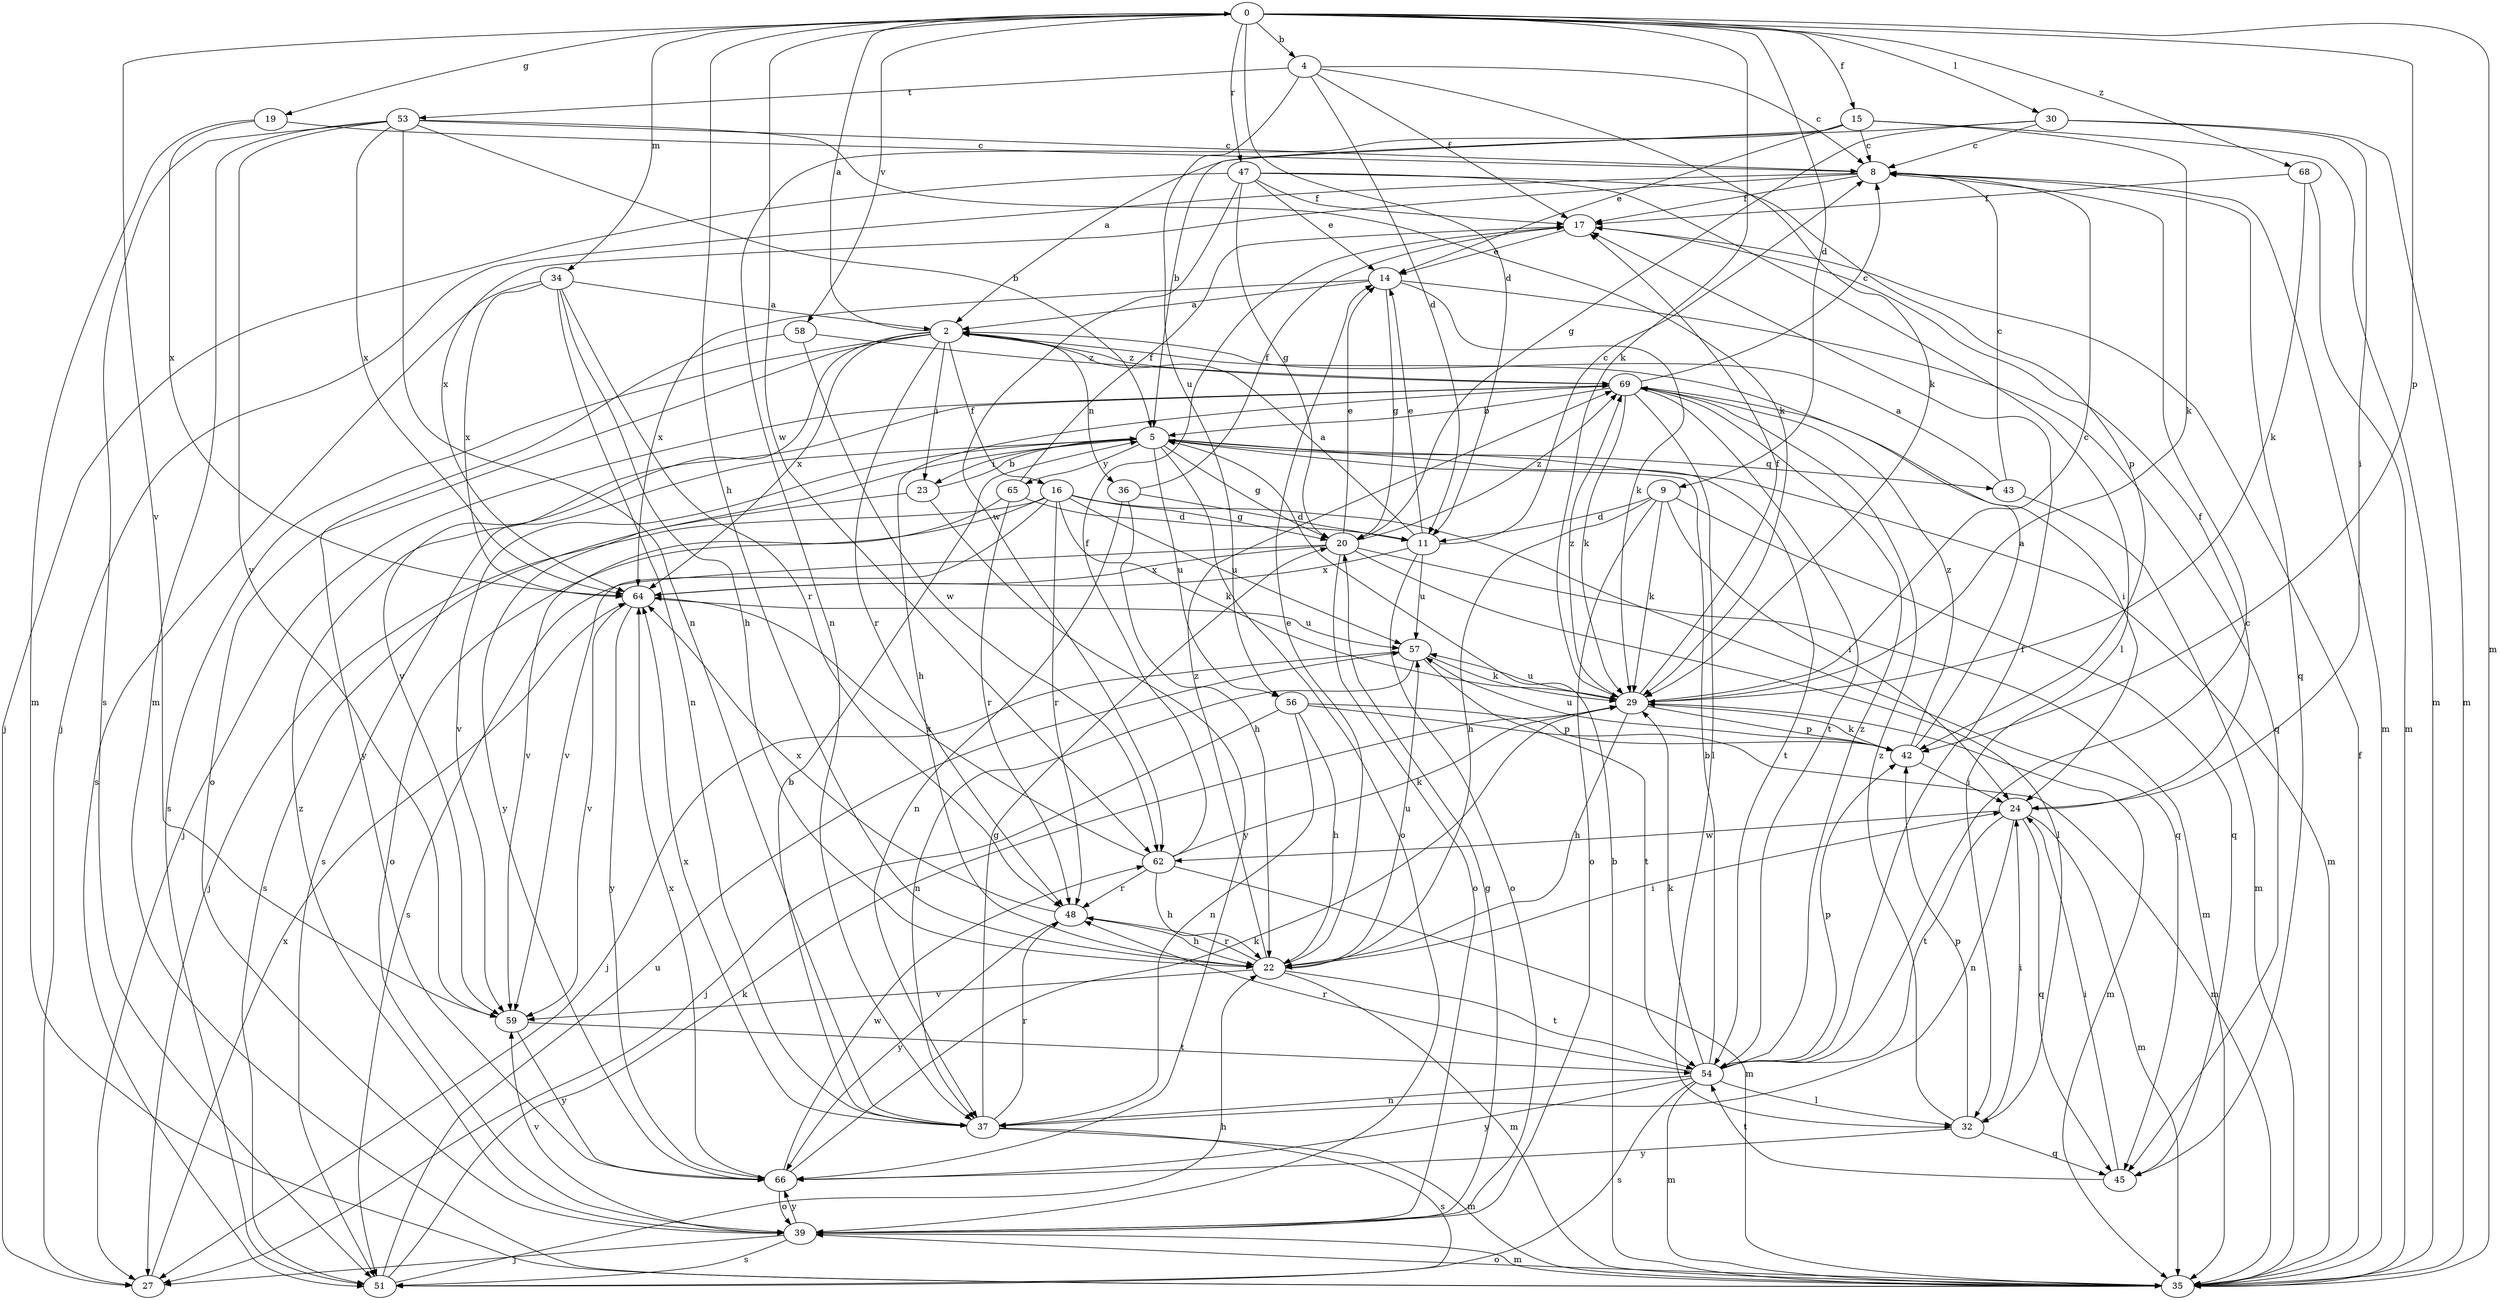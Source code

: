 strict digraph  {
0;
2;
4;
5;
8;
9;
11;
14;
15;
16;
17;
19;
20;
22;
23;
24;
27;
29;
30;
32;
34;
35;
36;
37;
39;
42;
43;
45;
47;
48;
51;
53;
54;
56;
57;
58;
59;
62;
64;
65;
66;
68;
69;
0 -> 4  [label=b];
0 -> 9  [label=d];
0 -> 11  [label=d];
0 -> 15  [label=f];
0 -> 19  [label=g];
0 -> 22  [label=h];
0 -> 29  [label=k];
0 -> 30  [label=l];
0 -> 34  [label=m];
0 -> 35  [label=m];
0 -> 42  [label=p];
0 -> 47  [label=r];
0 -> 58  [label=v];
0 -> 59  [label=v];
0 -> 62  [label=w];
0 -> 68  [label=z];
2 -> 0  [label=a];
2 -> 16  [label=f];
2 -> 23  [label=i];
2 -> 36  [label=n];
2 -> 39  [label=o];
2 -> 48  [label=r];
2 -> 51  [label=s];
2 -> 59  [label=v];
2 -> 64  [label=x];
2 -> 69  [label=z];
4 -> 8  [label=c];
4 -> 11  [label=d];
4 -> 17  [label=f];
4 -> 29  [label=k];
4 -> 53  [label=t];
4 -> 56  [label=u];
5 -> 20  [label=g];
5 -> 23  [label=i];
5 -> 35  [label=m];
5 -> 39  [label=o];
5 -> 43  [label=q];
5 -> 51  [label=s];
5 -> 54  [label=t];
5 -> 56  [label=u];
5 -> 59  [label=v];
5 -> 65  [label=y];
5 -> 66  [label=y];
8 -> 17  [label=f];
8 -> 27  [label=j];
8 -> 35  [label=m];
8 -> 45  [label=q];
8 -> 64  [label=x];
9 -> 11  [label=d];
9 -> 22  [label=h];
9 -> 24  [label=i];
9 -> 29  [label=k];
9 -> 39  [label=o];
9 -> 45  [label=q];
11 -> 2  [label=a];
11 -> 8  [label=c];
11 -> 14  [label=e];
11 -> 39  [label=o];
11 -> 57  [label=u];
11 -> 64  [label=x];
14 -> 2  [label=a];
14 -> 20  [label=g];
14 -> 29  [label=k];
14 -> 45  [label=q];
14 -> 64  [label=x];
15 -> 5  [label=b];
15 -> 8  [label=c];
15 -> 14  [label=e];
15 -> 29  [label=k];
15 -> 35  [label=m];
15 -> 37  [label=n];
16 -> 20  [label=g];
16 -> 27  [label=j];
16 -> 29  [label=k];
16 -> 39  [label=o];
16 -> 45  [label=q];
16 -> 48  [label=r];
16 -> 57  [label=u];
16 -> 59  [label=v];
17 -> 14  [label=e];
19 -> 8  [label=c];
19 -> 35  [label=m];
19 -> 64  [label=x];
20 -> 14  [label=e];
20 -> 32  [label=l];
20 -> 35  [label=m];
20 -> 39  [label=o];
20 -> 51  [label=s];
20 -> 64  [label=x];
20 -> 69  [label=z];
22 -> 14  [label=e];
22 -> 24  [label=i];
22 -> 35  [label=m];
22 -> 48  [label=r];
22 -> 54  [label=t];
22 -> 57  [label=u];
22 -> 59  [label=v];
22 -> 69  [label=z];
23 -> 5  [label=b];
23 -> 51  [label=s];
23 -> 66  [label=y];
24 -> 17  [label=f];
24 -> 35  [label=m];
24 -> 37  [label=n];
24 -> 45  [label=q];
24 -> 54  [label=t];
24 -> 62  [label=w];
27 -> 64  [label=x];
29 -> 8  [label=c];
29 -> 17  [label=f];
29 -> 22  [label=h];
29 -> 35  [label=m];
29 -> 42  [label=p];
29 -> 57  [label=u];
29 -> 69  [label=z];
30 -> 2  [label=a];
30 -> 8  [label=c];
30 -> 20  [label=g];
30 -> 24  [label=i];
30 -> 35  [label=m];
32 -> 24  [label=i];
32 -> 42  [label=p];
32 -> 45  [label=q];
32 -> 66  [label=y];
32 -> 69  [label=z];
34 -> 2  [label=a];
34 -> 22  [label=h];
34 -> 37  [label=n];
34 -> 48  [label=r];
34 -> 51  [label=s];
34 -> 64  [label=x];
35 -> 5  [label=b];
35 -> 17  [label=f];
35 -> 39  [label=o];
36 -> 11  [label=d];
36 -> 17  [label=f];
36 -> 22  [label=h];
36 -> 37  [label=n];
37 -> 5  [label=b];
37 -> 20  [label=g];
37 -> 35  [label=m];
37 -> 48  [label=r];
37 -> 51  [label=s];
37 -> 64  [label=x];
39 -> 20  [label=g];
39 -> 27  [label=j];
39 -> 35  [label=m];
39 -> 51  [label=s];
39 -> 59  [label=v];
39 -> 66  [label=y];
39 -> 69  [label=z];
42 -> 2  [label=a];
42 -> 24  [label=i];
42 -> 29  [label=k];
42 -> 57  [label=u];
42 -> 69  [label=z];
43 -> 2  [label=a];
43 -> 8  [label=c];
43 -> 35  [label=m];
45 -> 24  [label=i];
45 -> 54  [label=t];
47 -> 14  [label=e];
47 -> 17  [label=f];
47 -> 20  [label=g];
47 -> 27  [label=j];
47 -> 32  [label=l];
47 -> 42  [label=p];
47 -> 62  [label=w];
48 -> 22  [label=h];
48 -> 64  [label=x];
48 -> 66  [label=y];
51 -> 22  [label=h];
51 -> 29  [label=k];
51 -> 57  [label=u];
53 -> 5  [label=b];
53 -> 8  [label=c];
53 -> 29  [label=k];
53 -> 35  [label=m];
53 -> 37  [label=n];
53 -> 51  [label=s];
53 -> 59  [label=v];
53 -> 64  [label=x];
54 -> 5  [label=b];
54 -> 8  [label=c];
54 -> 17  [label=f];
54 -> 29  [label=k];
54 -> 32  [label=l];
54 -> 35  [label=m];
54 -> 37  [label=n];
54 -> 42  [label=p];
54 -> 48  [label=r];
54 -> 51  [label=s];
54 -> 66  [label=y];
54 -> 69  [label=z];
56 -> 22  [label=h];
56 -> 27  [label=j];
56 -> 35  [label=m];
56 -> 37  [label=n];
56 -> 42  [label=p];
57 -> 27  [label=j];
57 -> 29  [label=k];
57 -> 37  [label=n];
57 -> 54  [label=t];
58 -> 62  [label=w];
58 -> 66  [label=y];
58 -> 69  [label=z];
59 -> 54  [label=t];
59 -> 66  [label=y];
62 -> 17  [label=f];
62 -> 22  [label=h];
62 -> 29  [label=k];
62 -> 35  [label=m];
62 -> 48  [label=r];
62 -> 64  [label=x];
64 -> 57  [label=u];
64 -> 59  [label=v];
64 -> 66  [label=y];
65 -> 11  [label=d];
65 -> 17  [label=f];
65 -> 48  [label=r];
65 -> 59  [label=v];
66 -> 29  [label=k];
66 -> 39  [label=o];
66 -> 62  [label=w];
66 -> 64  [label=x];
68 -> 17  [label=f];
68 -> 29  [label=k];
68 -> 35  [label=m];
69 -> 5  [label=b];
69 -> 8  [label=c];
69 -> 22  [label=h];
69 -> 24  [label=i];
69 -> 27  [label=j];
69 -> 29  [label=k];
69 -> 32  [label=l];
69 -> 54  [label=t];
}
